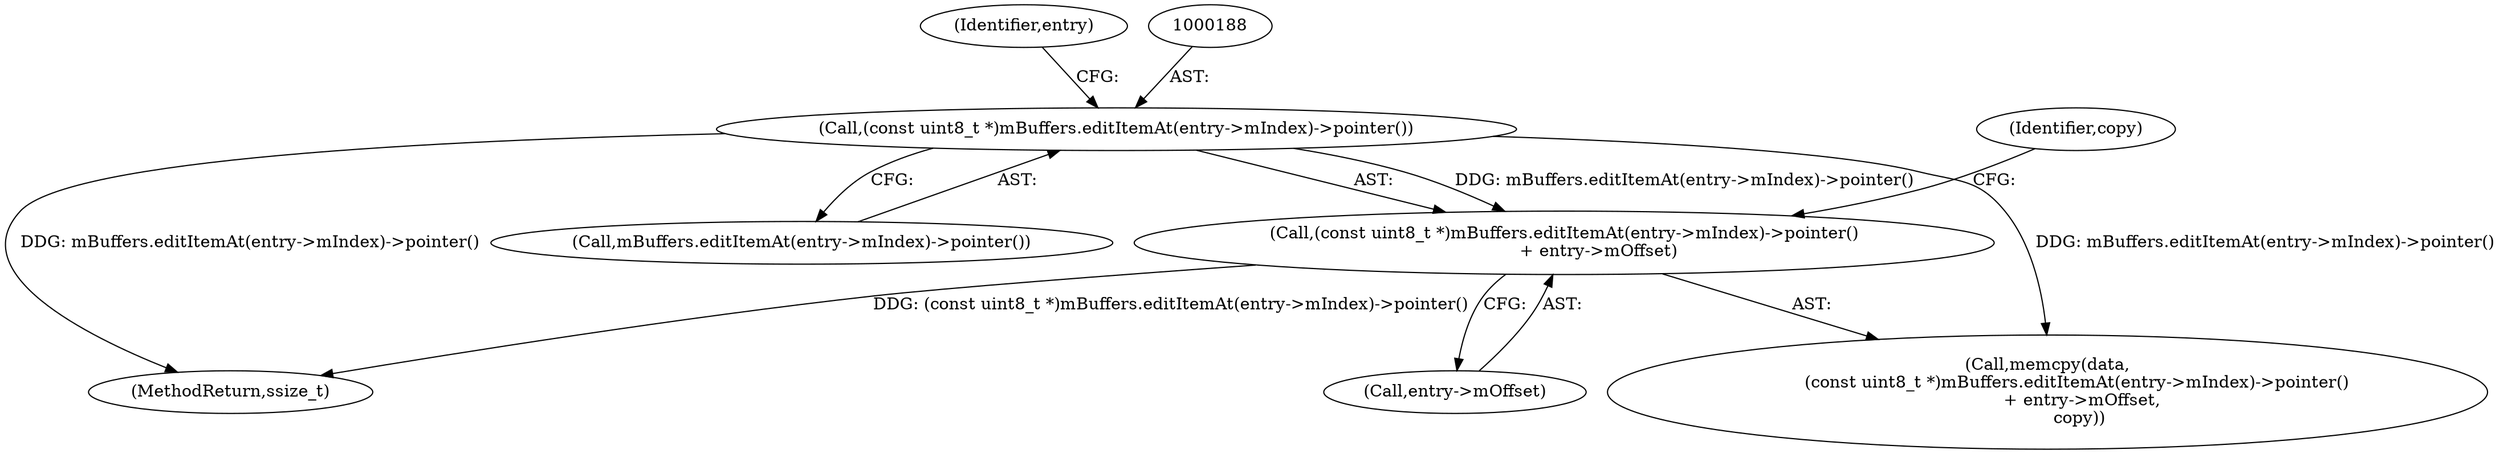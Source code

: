 digraph "0_Android_a2d1d85726aa2a3126e9c331a8e00a8c319c9e2b@pointer" {
"1000186" [label="(Call,(const uint8_t *)mBuffers.editItemAt(entry->mIndex)->pointer()\n             + entry->mOffset)"];
"1000187" [label="(Call,(const uint8_t *)mBuffers.editItemAt(entry->mIndex)->pointer())"];
"1000191" [label="(Identifier,entry)"];
"1000184" [label="(Call,memcpy(data,\n           (const uint8_t *)mBuffers.editItemAt(entry->mIndex)->pointer()\n             + entry->mOffset,\n            copy))"];
"1000193" [label="(Identifier,copy)"];
"1000187" [label="(Call,(const uint8_t *)mBuffers.editItemAt(entry->mIndex)->pointer())"];
"1000189" [label="(Call,mBuffers.editItemAt(entry->mIndex)->pointer())"];
"1000190" [label="(Call,entry->mOffset)"];
"1000186" [label="(Call,(const uint8_t *)mBuffers.editItemAt(entry->mIndex)->pointer()\n             + entry->mOffset)"];
"1000222" [label="(MethodReturn,ssize_t)"];
"1000186" -> "1000184"  [label="AST: "];
"1000186" -> "1000190"  [label="CFG: "];
"1000187" -> "1000186"  [label="AST: "];
"1000190" -> "1000186"  [label="AST: "];
"1000193" -> "1000186"  [label="CFG: "];
"1000186" -> "1000222"  [label="DDG: (const uint8_t *)mBuffers.editItemAt(entry->mIndex)->pointer()"];
"1000187" -> "1000186"  [label="DDG: mBuffers.editItemAt(entry->mIndex)->pointer()"];
"1000187" -> "1000189"  [label="CFG: "];
"1000188" -> "1000187"  [label="AST: "];
"1000189" -> "1000187"  [label="AST: "];
"1000191" -> "1000187"  [label="CFG: "];
"1000187" -> "1000222"  [label="DDG: mBuffers.editItemAt(entry->mIndex)->pointer()"];
"1000187" -> "1000184"  [label="DDG: mBuffers.editItemAt(entry->mIndex)->pointer()"];
}
